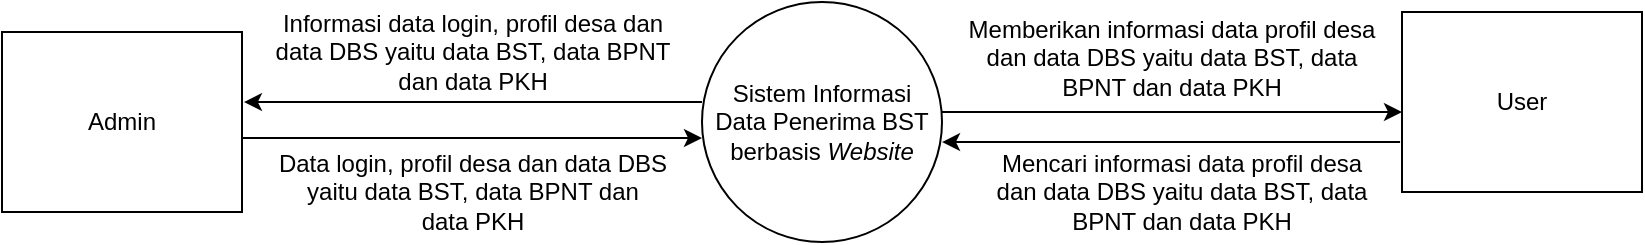 <mxfile version="13.6.2" type="github">
  <diagram id="QCBXgOQRX_KRadZ-M-5d" name="Page-1">
    <mxGraphModel dx="868" dy="450" grid="1" gridSize="10" guides="1" tooltips="1" connect="1" arrows="1" fold="1" page="1" pageScale="1" pageWidth="827" pageHeight="1169" math="0" shadow="0">
      <root>
        <mxCell id="0" />
        <mxCell id="1" parent="0" />
        <mxCell id="gPiRcNo6IugaN2mOHeLT-1" value="Admin" style="rounded=0;whiteSpace=wrap;html=1;" vertex="1" parent="1">
          <mxGeometry x="20" y="150" width="120" height="90" as="geometry" />
        </mxCell>
        <mxCell id="gPiRcNo6IugaN2mOHeLT-2" value="" style="endArrow=classic;html=1;exitX=1;exitY=0.589;exitDx=0;exitDy=0;exitPerimeter=0;" edge="1" parent="1" source="gPiRcNo6IugaN2mOHeLT-1">
          <mxGeometry width="50" height="50" relative="1" as="geometry">
            <mxPoint x="170" y="230" as="sourcePoint" />
            <mxPoint x="370" y="203" as="targetPoint" />
            <Array as="points" />
          </mxGeometry>
        </mxCell>
        <mxCell id="gPiRcNo6IugaN2mOHeLT-4" value="" style="endArrow=classic;html=1;entryX=1.008;entryY=0.389;entryDx=0;entryDy=0;entryPerimeter=0;" edge="1" parent="1" target="gPiRcNo6IugaN2mOHeLT-1">
          <mxGeometry width="50" height="50" relative="1" as="geometry">
            <mxPoint x="370" y="185" as="sourcePoint" />
            <mxPoint x="280" y="150" as="targetPoint" />
          </mxGeometry>
        </mxCell>
        <mxCell id="gPiRcNo6IugaN2mOHeLT-5" value="Data login, profil desa dan data DBS &lt;br&gt;yaitu data BST, data BPNT dan &lt;br&gt;data PKH" style="text;html=1;align=center;verticalAlign=middle;resizable=0;points=[];autosize=1;" vertex="1" parent="1">
          <mxGeometry x="150" y="205" width="210" height="50" as="geometry" />
        </mxCell>
        <mxCell id="gPiRcNo6IugaN2mOHeLT-6" value="Informasi data login, profil desa dan &lt;br&gt;data DBS yaitu data BST, data BPNT &lt;br&gt;dan data PKH" style="text;html=1;align=center;verticalAlign=middle;resizable=0;points=[];autosize=1;" vertex="1" parent="1">
          <mxGeometry x="150" y="135" width="210" height="50" as="geometry" />
        </mxCell>
        <mxCell id="gPiRcNo6IugaN2mOHeLT-7" value="Sistem Informasi Data Penerima BST berbasis &lt;i&gt;Website&lt;/i&gt;" style="ellipse;whiteSpace=wrap;html=1;aspect=fixed;" vertex="1" parent="1">
          <mxGeometry x="370" y="135" width="120" height="120" as="geometry" />
        </mxCell>
        <mxCell id="gPiRcNo6IugaN2mOHeLT-9" value="" style="endArrow=classic;html=1;entryX=1.008;entryY=0.389;entryDx=0;entryDy=0;entryPerimeter=0;" edge="1" parent="1">
          <mxGeometry width="50" height="50" relative="1" as="geometry">
            <mxPoint x="719.04" y="205" as="sourcePoint" />
            <mxPoint x="490.0" y="205.01" as="targetPoint" />
          </mxGeometry>
        </mxCell>
        <mxCell id="gPiRcNo6IugaN2mOHeLT-10" value="" style="endArrow=classic;html=1;exitX=1;exitY=0.589;exitDx=0;exitDy=0;exitPerimeter=0;" edge="1" parent="1">
          <mxGeometry width="50" height="50" relative="1" as="geometry">
            <mxPoint x="490" y="190.01" as="sourcePoint" />
            <mxPoint x="720" y="190" as="targetPoint" />
            <Array as="points" />
          </mxGeometry>
        </mxCell>
        <mxCell id="gPiRcNo6IugaN2mOHeLT-11" value="User" style="rounded=0;whiteSpace=wrap;html=1;" vertex="1" parent="1">
          <mxGeometry x="720" y="140" width="120" height="90" as="geometry" />
        </mxCell>
        <mxCell id="gPiRcNo6IugaN2mOHeLT-12" value="Memberikan informasi data profil desa dan data&amp;nbsp;&lt;span&gt;DBS yaitu data BST, data BPNT dan data PKH&lt;/span&gt;" style="text;html=1;strokeColor=none;fillColor=none;align=center;verticalAlign=middle;whiteSpace=wrap;rounded=0;" vertex="1" parent="1">
          <mxGeometry x="500" y="135" width="210" height="55" as="geometry" />
        </mxCell>
        <mxCell id="gPiRcNo6IugaN2mOHeLT-13" value="Mencari informasi data profil desa dan data&amp;nbsp;&lt;span&gt;DBS yaitu data BST, data BPNT dan data PKH&lt;/span&gt;" style="text;html=1;strokeColor=none;fillColor=none;align=center;verticalAlign=middle;whiteSpace=wrap;rounded=0;" vertex="1" parent="1">
          <mxGeometry x="510" y="220" width="200" height="20" as="geometry" />
        </mxCell>
      </root>
    </mxGraphModel>
  </diagram>
</mxfile>
